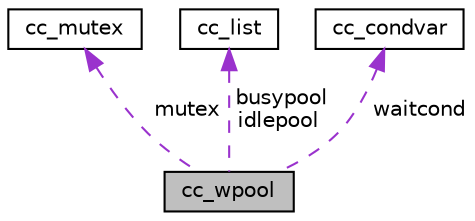 digraph "cc_wpool"
{
 // LATEX_PDF_SIZE
  edge [fontname="Helvetica",fontsize="10",labelfontname="Helvetica",labelfontsize="10"];
  node [fontname="Helvetica",fontsize="10",shape=record];
  Node1 [label="cc_wpool",height=0.2,width=0.4,color="black", fillcolor="grey75", style="filled", fontcolor="black",tooltip="The structure for a worker pool."];
  Node2 -> Node1 [dir="back",color="darkorchid3",fontsize="10",style="dashed",label=" mutex" ,fontname="Helvetica"];
  Node2 [label="cc_mutex",height=0.2,width=0.4,color="black", fillcolor="white", style="filled",URL="$structcc__mutex.html",tooltip="The structure for a mutex."];
  Node3 -> Node1 [dir="back",color="darkorchid3",fontsize="10",style="dashed",label=" busypool\nidlepool" ,fontname="Helvetica"];
  Node3 [label="cc_list",height=0.2,width=0.4,color="black", fillcolor="white", style="filled",URL="$structcc__list.html",tooltip=" "];
  Node4 -> Node1 [dir="back",color="darkorchid3",fontsize="10",style="dashed",label=" waitcond" ,fontname="Helvetica"];
  Node4 [label="cc_condvar",height=0.2,width=0.4,color="black", fillcolor="white", style="filled",URL="$structcc__condvar.html",tooltip="The structure for a conditional variable."];
}
